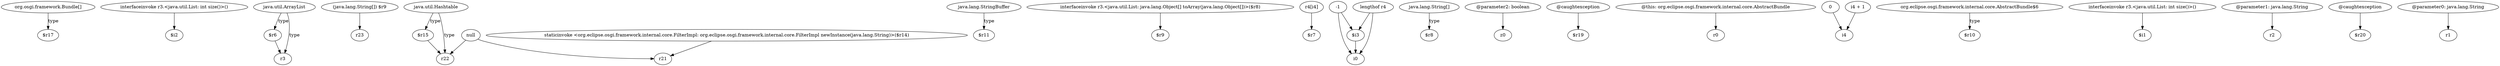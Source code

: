 digraph g {
0[label="org.osgi.framework.Bundle[]"]
1[label="$r17"]
0->1[label="type"]
2[label="interfaceinvoke r3.<java.util.List: int size()>()"]
3[label="$i2"]
2->3[label=""]
4[label="java.util.ArrayList"]
5[label="$r6"]
4->5[label="type"]
6[label="(java.lang.String[]) $r9"]
7[label="r23"]
6->7[label=""]
8[label="java.util.Hashtable"]
9[label="$r15"]
8->9[label="type"]
10[label="java.lang.StringBuffer"]
11[label="$r11"]
10->11[label="type"]
12[label="r22"]
8->12[label="type"]
13[label="interfaceinvoke r3.<java.util.List: java.lang.Object[] toArray(java.lang.Object[])>($r8)"]
14[label="$r9"]
13->14[label=""]
15[label="r4[i4]"]
16[label="$r7"]
15->16[label=""]
17[label="null"]
18[label="r21"]
17->18[label=""]
19[label="staticinvoke <org.eclipse.osgi.framework.internal.core.FilterImpl: org.eclipse.osgi.framework.internal.core.FilterImpl newInstance(java.lang.String)>($r14)"]
19->18[label=""]
9->12[label=""]
20[label="-1"]
21[label="i0"]
20->21[label=""]
22[label="java.lang.String[]"]
23[label="$r8"]
22->23[label="type"]
24[label="$i3"]
20->24[label=""]
25[label="lengthof r4"]
25->24[label=""]
26[label="@parameter2: boolean"]
27[label="z0"]
26->27[label=""]
28[label="@caughtexception"]
29[label="$r19"]
28->29[label=""]
30[label="@this: org.eclipse.osgi.framework.internal.core.AbstractBundle"]
31[label="r0"]
30->31[label=""]
32[label="0"]
33[label="i4"]
32->33[label=""]
34[label="org.eclipse.osgi.framework.internal.core.AbstractBundle$6"]
35[label="$r10"]
34->35[label="type"]
36[label="r3"]
4->36[label="type"]
17->12[label=""]
24->21[label=""]
25->21[label=""]
37[label="interfaceinvoke r3.<java.util.List: int size()>()"]
38[label="$i1"]
37->38[label=""]
39[label="@parameter1: java.lang.String"]
40[label="r2"]
39->40[label=""]
5->36[label=""]
41[label="@caughtexception"]
42[label="$r20"]
41->42[label=""]
43[label="@parameter0: java.lang.String"]
44[label="r1"]
43->44[label=""]
45[label="i4 + 1"]
45->33[label=""]
}